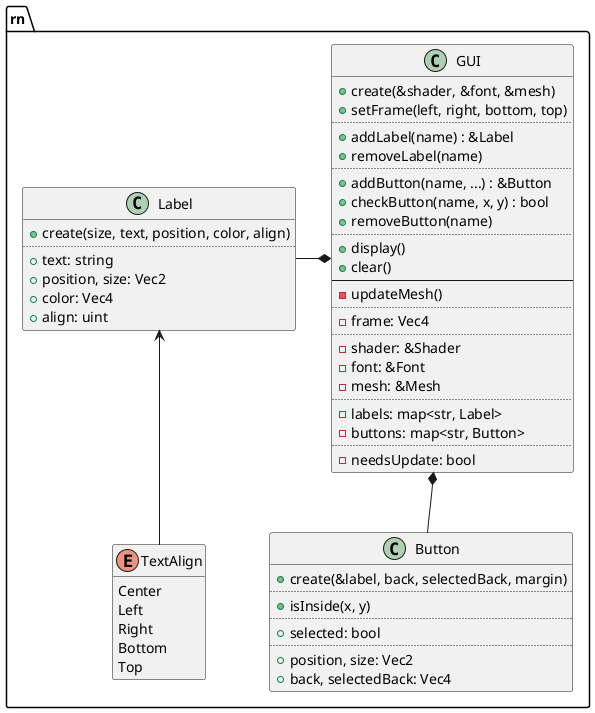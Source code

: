 @startuml
set separator ::

class rn::GUI {
	+create(&shader, &font, &mesh)
	+setFrame(left, right, bottom, top)
	..
	+addLabel(name) : &Label
	+removeLabel(name)
	..
	+addButton(name, ...) : &Button
	+checkButton(name, x, y) : bool
	+removeButton(name)
	..
	+display()
	+clear()
	--
	-updateMesh()
	..
	-frame: Vec4
	..
	-shader: &Shader
	-font: &Font
	-mesh: &Mesh
	..
	-labels: map<str, Label>
	-buttons: map<str, Button>
	..
	-needsUpdate: bool
}

enum rn::TextAlign {
	Center
	Left
	Right
	Bottom
	Top
}
hide TextAlign methods

class rn::Label {
	+create(size, text, position, color, align)
	..
	+text: string
	+position, size: Vec2
	+color: Vec4
	+align: uint
}

class rn::Button {
	+create(&label, back, selectedBack, margin)
	..
	+isInside(x, y)
	..
	+selected: bool
	..
	+position, size: Vec2
	+back, selectedBack: Vec4
}

Label <-- TextAlign

GUI *-left- Label
GUI *-down- Button

@enduml
